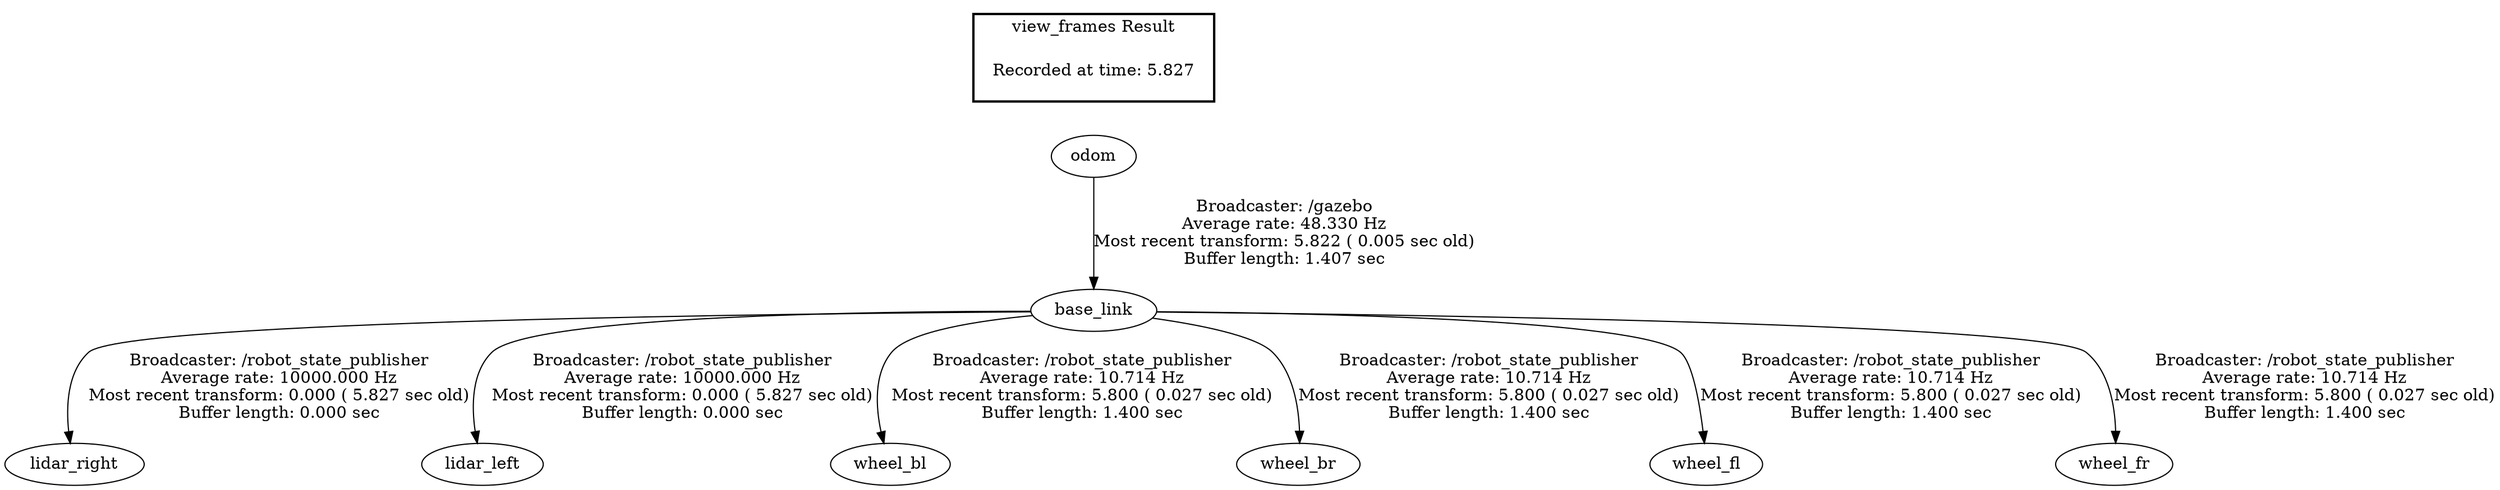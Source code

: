digraph G {
"base_link" -> "lidar_right"[label="Broadcaster: /robot_state_publisher\nAverage rate: 10000.000 Hz\nMost recent transform: 0.000 ( 5.827 sec old)\nBuffer length: 0.000 sec\n"];
"odom" -> "base_link"[label="Broadcaster: /gazebo\nAverage rate: 48.330 Hz\nMost recent transform: 5.822 ( 0.005 sec old)\nBuffer length: 1.407 sec\n"];
"base_link" -> "lidar_left"[label="Broadcaster: /robot_state_publisher\nAverage rate: 10000.000 Hz\nMost recent transform: 0.000 ( 5.827 sec old)\nBuffer length: 0.000 sec\n"];
"base_link" -> "wheel_bl"[label="Broadcaster: /robot_state_publisher\nAverage rate: 10.714 Hz\nMost recent transform: 5.800 ( 0.027 sec old)\nBuffer length: 1.400 sec\n"];
"base_link" -> "wheel_br"[label="Broadcaster: /robot_state_publisher\nAverage rate: 10.714 Hz\nMost recent transform: 5.800 ( 0.027 sec old)\nBuffer length: 1.400 sec\n"];
"base_link" -> "wheel_fl"[label="Broadcaster: /robot_state_publisher\nAverage rate: 10.714 Hz\nMost recent transform: 5.800 ( 0.027 sec old)\nBuffer length: 1.400 sec\n"];
"base_link" -> "wheel_fr"[label="Broadcaster: /robot_state_publisher\nAverage rate: 10.714 Hz\nMost recent transform: 5.800 ( 0.027 sec old)\nBuffer length: 1.400 sec\n"];
edge [style=invis];
 subgraph cluster_legend { style=bold; color=black; label ="view_frames Result";
"Recorded at time: 5.827"[ shape=plaintext ] ;
 }->"odom";
}